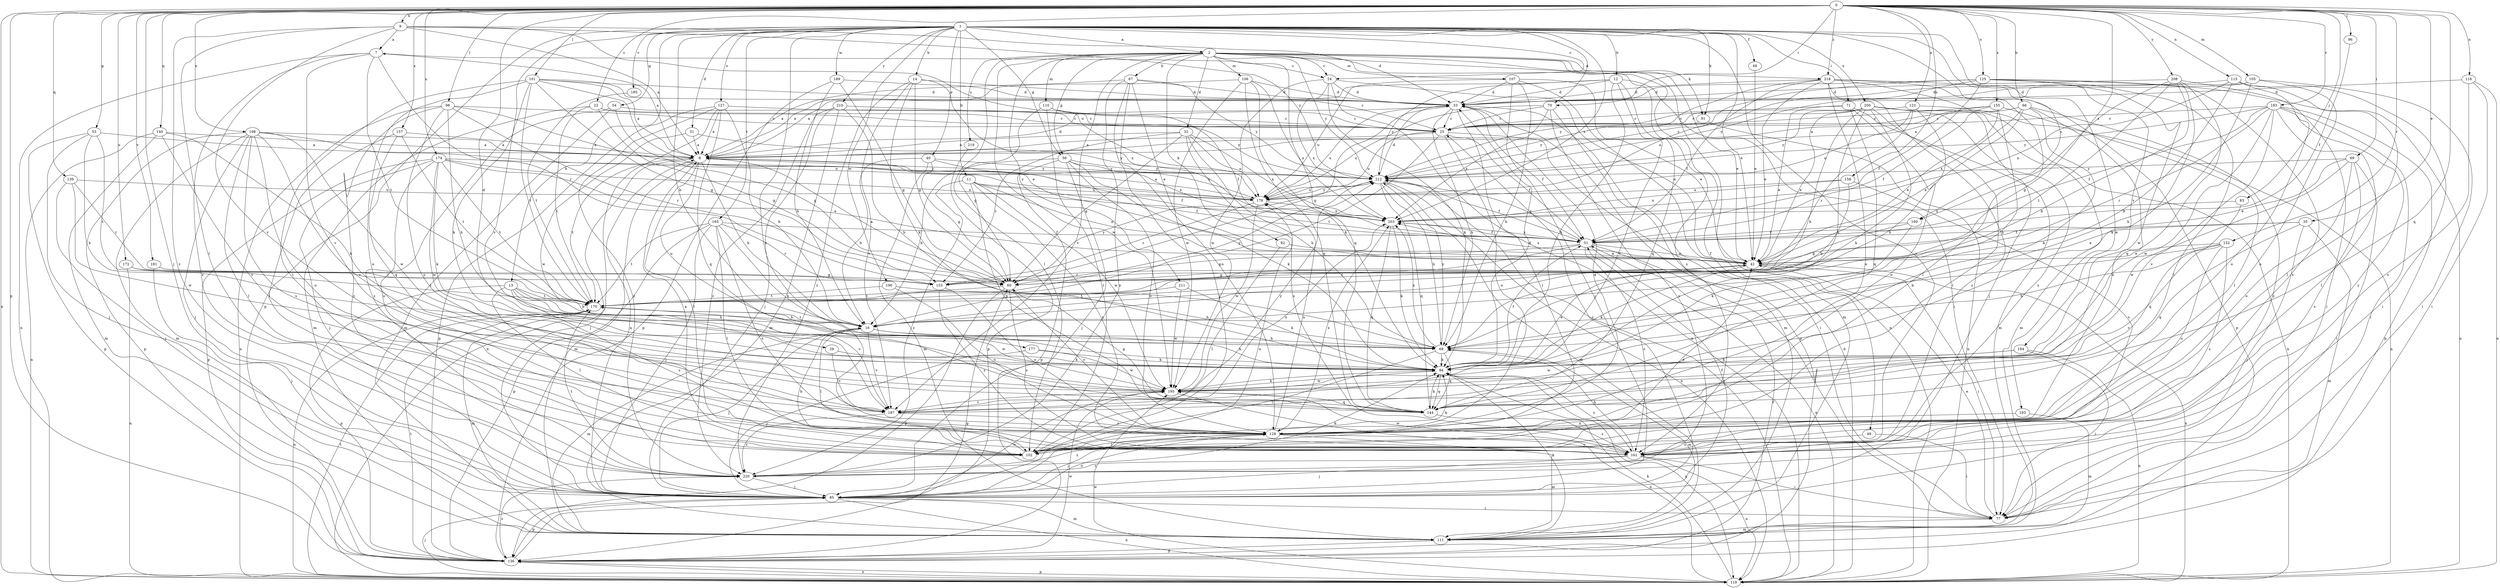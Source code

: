strict digraph  {
0;
1;
2;
7;
8;
9;
11;
12;
13;
14;
16;
22;
24;
25;
29;
31;
32;
33;
35;
40;
42;
48;
49;
51;
53;
54;
56;
60;
66;
67;
68;
69;
70;
71;
77;
83;
85;
91;
92;
94;
96;
98;
101;
102;
105;
106;
107;
110;
111;
115;
116;
119;
123;
125;
127;
128;
136;
139;
140;
144;
152;
153;
155;
157;
158;
160;
161;
165;
170;
172;
174;
177;
178;
181;
183;
184;
185;
187;
189;
190;
193;
195;
198;
200;
203;
208;
210;
211;
212;
218;
219;
220;
0 -> 9  [label=b];
0 -> 22  [label=c];
0 -> 29  [label=d];
0 -> 35  [label=e];
0 -> 53  [label=g];
0 -> 66  [label=h];
0 -> 69  [label=i];
0 -> 70  [label=i];
0 -> 83  [label=j];
0 -> 85  [label=j];
0 -> 96  [label=l];
0 -> 98  [label=l];
0 -> 101  [label=l];
0 -> 105  [label=m];
0 -> 115  [label=n];
0 -> 116  [label=n];
0 -> 119  [label=n];
0 -> 123  [label=o];
0 -> 125  [label=o];
0 -> 136  [label=p];
0 -> 139  [label=q];
0 -> 140  [label=q];
0 -> 144  [label=q];
0 -> 152  [label=r];
0 -> 155  [label=s];
0 -> 157  [label=s];
0 -> 158  [label=s];
0 -> 160  [label=s];
0 -> 172  [label=u];
0 -> 174  [label=u];
0 -> 181  [label=v];
0 -> 183  [label=v];
0 -> 198  [label=x];
0 -> 208  [label=y];
0 -> 218  [label=z];
1 -> 2  [label=a];
1 -> 11  [label=b];
1 -> 12  [label=b];
1 -> 13  [label=b];
1 -> 14  [label=b];
1 -> 16  [label=b];
1 -> 24  [label=c];
1 -> 31  [label=d];
1 -> 40  [label=e];
1 -> 42  [label=e];
1 -> 48  [label=f];
1 -> 54  [label=g];
1 -> 56  [label=g];
1 -> 70  [label=i];
1 -> 71  [label=i];
1 -> 91  [label=k];
1 -> 127  [label=o];
1 -> 128  [label=o];
1 -> 136  [label=p];
1 -> 160  [label=s];
1 -> 161  [label=s];
1 -> 165  [label=t];
1 -> 184  [label=v];
1 -> 185  [label=v];
1 -> 187  [label=v];
1 -> 189  [label=w];
1 -> 190  [label=w];
1 -> 193  [label=w];
1 -> 200  [label=x];
1 -> 203  [label=x];
1 -> 210  [label=y];
2 -> 24  [label=c];
2 -> 32  [label=d];
2 -> 42  [label=e];
2 -> 49  [label=f];
2 -> 56  [label=g];
2 -> 67  [label=h];
2 -> 91  [label=k];
2 -> 92  [label=k];
2 -> 102  [label=l];
2 -> 106  [label=m];
2 -> 107  [label=m];
2 -> 110  [label=m];
2 -> 119  [label=n];
2 -> 144  [label=q];
2 -> 161  [label=s];
2 -> 187  [label=v];
2 -> 195  [label=w];
2 -> 211  [label=y];
2 -> 212  [label=y];
2 -> 218  [label=z];
2 -> 219  [label=z];
7 -> 24  [label=c];
7 -> 119  [label=n];
7 -> 153  [label=r];
7 -> 170  [label=t];
7 -> 187  [label=v];
7 -> 220  [label=z];
8 -> 7  [label=a];
8 -> 16  [label=b];
8 -> 33  [label=d];
8 -> 51  [label=f];
8 -> 85  [label=j];
8 -> 102  [label=l];
8 -> 111  [label=m];
8 -> 170  [label=t];
8 -> 177  [label=u];
8 -> 212  [label=y];
9 -> 7  [label=a];
9 -> 8  [label=a];
9 -> 33  [label=d];
9 -> 102  [label=l];
9 -> 178  [label=u];
9 -> 187  [label=v];
9 -> 212  [label=y];
9 -> 220  [label=z];
11 -> 42  [label=e];
11 -> 51  [label=f];
11 -> 144  [label=q];
11 -> 161  [label=s];
11 -> 178  [label=u];
11 -> 195  [label=w];
11 -> 220  [label=z];
12 -> 8  [label=a];
12 -> 33  [label=d];
12 -> 77  [label=i];
12 -> 94  [label=k];
12 -> 144  [label=q];
12 -> 187  [label=v];
12 -> 212  [label=y];
13 -> 16  [label=b];
13 -> 68  [label=h];
13 -> 102  [label=l];
13 -> 136  [label=p];
13 -> 161  [label=s];
13 -> 170  [label=t];
13 -> 187  [label=v];
14 -> 33  [label=d];
14 -> 60  [label=g];
14 -> 94  [label=k];
14 -> 187  [label=v];
14 -> 203  [label=x];
14 -> 220  [label=z];
16 -> 68  [label=h];
16 -> 85  [label=j];
16 -> 94  [label=k];
16 -> 102  [label=l];
16 -> 111  [label=m];
16 -> 170  [label=t];
16 -> 187  [label=v];
22 -> 25  [label=c];
22 -> 60  [label=g];
22 -> 111  [label=m];
22 -> 170  [label=t];
22 -> 212  [label=y];
24 -> 33  [label=d];
24 -> 42  [label=e];
24 -> 94  [label=k];
24 -> 119  [label=n];
24 -> 195  [label=w];
24 -> 203  [label=x];
25 -> 8  [label=a];
25 -> 51  [label=f];
25 -> 77  [label=i];
25 -> 128  [label=o];
25 -> 170  [label=t];
25 -> 178  [label=u];
29 -> 94  [label=k];
29 -> 187  [label=v];
31 -> 8  [label=a];
31 -> 195  [label=w];
31 -> 212  [label=y];
32 -> 8  [label=a];
32 -> 60  [label=g];
32 -> 68  [label=h];
32 -> 153  [label=r];
32 -> 161  [label=s];
32 -> 178  [label=u];
32 -> 203  [label=x];
33 -> 25  [label=c];
33 -> 51  [label=f];
33 -> 60  [label=g];
33 -> 68  [label=h];
33 -> 102  [label=l];
33 -> 136  [label=p];
33 -> 178  [label=u];
35 -> 42  [label=e];
35 -> 51  [label=f];
35 -> 85  [label=j];
35 -> 111  [label=m];
35 -> 144  [label=q];
40 -> 16  [label=b];
40 -> 60  [label=g];
40 -> 111  [label=m];
40 -> 178  [label=u];
40 -> 212  [label=y];
42 -> 60  [label=g];
42 -> 77  [label=i];
42 -> 94  [label=k];
42 -> 119  [label=n];
42 -> 153  [label=r];
42 -> 203  [label=x];
48 -> 42  [label=e];
49 -> 77  [label=i];
49 -> 161  [label=s];
51 -> 42  [label=e];
51 -> 60  [label=g];
51 -> 77  [label=i];
51 -> 119  [label=n];
51 -> 161  [label=s];
51 -> 170  [label=t];
51 -> 203  [label=x];
51 -> 212  [label=y];
53 -> 8  [label=a];
53 -> 68  [label=h];
53 -> 85  [label=j];
53 -> 136  [label=p];
53 -> 170  [label=t];
54 -> 25  [label=c];
54 -> 60  [label=g];
54 -> 111  [label=m];
54 -> 220  [label=z];
56 -> 16  [label=b];
56 -> 85  [label=j];
56 -> 94  [label=k];
56 -> 128  [label=o];
56 -> 136  [label=p];
56 -> 203  [label=x];
56 -> 212  [label=y];
60 -> 8  [label=a];
60 -> 128  [label=o];
60 -> 136  [label=p];
60 -> 161  [label=s];
60 -> 170  [label=t];
60 -> 212  [label=y];
66 -> 8  [label=a];
66 -> 25  [label=c];
66 -> 42  [label=e];
66 -> 94  [label=k];
66 -> 128  [label=o];
66 -> 203  [label=x];
66 -> 220  [label=z];
67 -> 8  [label=a];
67 -> 33  [label=d];
67 -> 42  [label=e];
67 -> 85  [label=j];
67 -> 128  [label=o];
67 -> 212  [label=y];
67 -> 220  [label=z];
68 -> 94  [label=k];
68 -> 102  [label=l];
68 -> 111  [label=m];
68 -> 144  [label=q];
68 -> 203  [label=x];
68 -> 212  [label=y];
69 -> 42  [label=e];
69 -> 77  [label=i];
69 -> 128  [label=o];
69 -> 161  [label=s];
69 -> 195  [label=w];
69 -> 212  [label=y];
70 -> 25  [label=c];
70 -> 111  [label=m];
70 -> 178  [label=u];
70 -> 203  [label=x];
70 -> 220  [label=z];
71 -> 25  [label=c];
71 -> 42  [label=e];
71 -> 111  [label=m];
71 -> 128  [label=o];
71 -> 144  [label=q];
77 -> 42  [label=e];
77 -> 111  [label=m];
83 -> 144  [label=q];
83 -> 203  [label=x];
85 -> 8  [label=a];
85 -> 25  [label=c];
85 -> 51  [label=f];
85 -> 77  [label=i];
85 -> 111  [label=m];
85 -> 119  [label=n];
85 -> 128  [label=o];
85 -> 136  [label=p];
85 -> 178  [label=u];
85 -> 195  [label=w];
91 -> 119  [label=n];
91 -> 212  [label=y];
92 -> 42  [label=e];
92 -> 102  [label=l];
94 -> 33  [label=d];
94 -> 42  [label=e];
94 -> 51  [label=f];
94 -> 119  [label=n];
94 -> 144  [label=q];
94 -> 161  [label=s];
94 -> 195  [label=w];
96 -> 51  [label=f];
98 -> 25  [label=c];
98 -> 68  [label=h];
98 -> 119  [label=n];
98 -> 128  [label=o];
98 -> 153  [label=r];
98 -> 178  [label=u];
98 -> 220  [label=z];
101 -> 8  [label=a];
101 -> 25  [label=c];
101 -> 33  [label=d];
101 -> 42  [label=e];
101 -> 60  [label=g];
101 -> 94  [label=k];
101 -> 102  [label=l];
101 -> 128  [label=o];
101 -> 170  [label=t];
102 -> 8  [label=a];
102 -> 16  [label=b];
102 -> 42  [label=e];
102 -> 94  [label=k];
105 -> 33  [label=d];
105 -> 68  [label=h];
105 -> 77  [label=i];
105 -> 128  [label=o];
105 -> 212  [label=y];
106 -> 8  [label=a];
106 -> 33  [label=d];
106 -> 94  [label=k];
106 -> 144  [label=q];
106 -> 195  [label=w];
106 -> 203  [label=x];
107 -> 33  [label=d];
107 -> 42  [label=e];
107 -> 68  [label=h];
107 -> 85  [label=j];
107 -> 111  [label=m];
107 -> 178  [label=u];
110 -> 25  [label=c];
110 -> 51  [label=f];
110 -> 60  [label=g];
110 -> 102  [label=l];
111 -> 94  [label=k];
111 -> 136  [label=p];
115 -> 16  [label=b];
115 -> 33  [label=d];
115 -> 77  [label=i];
115 -> 102  [label=l];
115 -> 128  [label=o];
115 -> 203  [label=x];
116 -> 33  [label=d];
116 -> 77  [label=i];
116 -> 119  [label=n];
116 -> 161  [label=s];
119 -> 33  [label=d];
119 -> 85  [label=j];
119 -> 94  [label=k];
119 -> 136  [label=p];
119 -> 170  [label=t];
119 -> 195  [label=w];
119 -> 212  [label=y];
123 -> 25  [label=c];
123 -> 68  [label=h];
123 -> 119  [label=n];
123 -> 153  [label=r];
123 -> 178  [label=u];
125 -> 33  [label=d];
125 -> 51  [label=f];
125 -> 102  [label=l];
125 -> 119  [label=n];
125 -> 161  [label=s];
125 -> 178  [label=u];
125 -> 195  [label=w];
125 -> 212  [label=y];
127 -> 8  [label=a];
127 -> 16  [label=b];
127 -> 25  [label=c];
127 -> 119  [label=n];
127 -> 136  [label=p];
127 -> 144  [label=q];
127 -> 220  [label=z];
128 -> 33  [label=d];
128 -> 85  [label=j];
128 -> 102  [label=l];
128 -> 111  [label=m];
128 -> 161  [label=s];
128 -> 178  [label=u];
128 -> 203  [label=x];
128 -> 220  [label=z];
136 -> 51  [label=f];
136 -> 60  [label=g];
136 -> 119  [label=n];
136 -> 170  [label=t];
136 -> 195  [label=w];
136 -> 220  [label=z];
139 -> 85  [label=j];
139 -> 153  [label=r];
139 -> 178  [label=u];
139 -> 195  [label=w];
140 -> 8  [label=a];
140 -> 94  [label=k];
140 -> 111  [label=m];
140 -> 119  [label=n];
140 -> 187  [label=v];
144 -> 60  [label=g];
144 -> 94  [label=k];
144 -> 161  [label=s];
152 -> 16  [label=b];
152 -> 42  [label=e];
152 -> 68  [label=h];
152 -> 128  [label=o];
152 -> 161  [label=s];
152 -> 187  [label=v];
153 -> 128  [label=o];
153 -> 161  [label=s];
155 -> 8  [label=a];
155 -> 25  [label=c];
155 -> 42  [label=e];
155 -> 51  [label=f];
155 -> 68  [label=h];
155 -> 102  [label=l];
157 -> 8  [label=a];
157 -> 102  [label=l];
157 -> 144  [label=q];
157 -> 170  [label=t];
158 -> 16  [label=b];
158 -> 161  [label=s];
158 -> 178  [label=u];
158 -> 203  [label=x];
160 -> 51  [label=f];
160 -> 60  [label=g];
160 -> 94  [label=k];
161 -> 68  [label=h];
161 -> 77  [label=i];
161 -> 85  [label=j];
161 -> 119  [label=n];
161 -> 195  [label=w];
161 -> 220  [label=z];
165 -> 51  [label=f];
165 -> 85  [label=j];
165 -> 94  [label=k];
165 -> 102  [label=l];
165 -> 136  [label=p];
165 -> 153  [label=r];
165 -> 161  [label=s];
165 -> 170  [label=t];
170 -> 16  [label=b];
170 -> 111  [label=m];
170 -> 119  [label=n];
170 -> 195  [label=w];
170 -> 212  [label=y];
172 -> 119  [label=n];
172 -> 153  [label=r];
172 -> 170  [label=t];
174 -> 42  [label=e];
174 -> 85  [label=j];
174 -> 94  [label=k];
174 -> 128  [label=o];
174 -> 136  [label=p];
174 -> 170  [label=t];
174 -> 195  [label=w];
174 -> 203  [label=x];
174 -> 212  [label=y];
177 -> 85  [label=j];
177 -> 94  [label=k];
177 -> 195  [label=w];
178 -> 8  [label=a];
178 -> 153  [label=r];
178 -> 195  [label=w];
178 -> 203  [label=x];
178 -> 212  [label=y];
181 -> 60  [label=g];
181 -> 85  [label=j];
183 -> 25  [label=c];
183 -> 51  [label=f];
183 -> 77  [label=i];
183 -> 102  [label=l];
183 -> 136  [label=p];
183 -> 153  [label=r];
183 -> 161  [label=s];
183 -> 187  [label=v];
183 -> 195  [label=w];
183 -> 212  [label=y];
184 -> 77  [label=i];
184 -> 94  [label=k];
184 -> 119  [label=n];
184 -> 195  [label=w];
185 -> 170  [label=t];
187 -> 128  [label=o];
187 -> 203  [label=x];
187 -> 212  [label=y];
187 -> 220  [label=z];
189 -> 16  [label=b];
189 -> 33  [label=d];
189 -> 60  [label=g];
189 -> 136  [label=p];
190 -> 68  [label=h];
190 -> 128  [label=o];
190 -> 170  [label=t];
193 -> 111  [label=m];
193 -> 128  [label=o];
195 -> 94  [label=k];
195 -> 119  [label=n];
195 -> 144  [label=q];
195 -> 187  [label=v];
198 -> 8  [label=a];
198 -> 85  [label=j];
198 -> 102  [label=l];
198 -> 111  [label=m];
198 -> 128  [label=o];
198 -> 136  [label=p];
198 -> 161  [label=s];
198 -> 178  [label=u];
198 -> 187  [label=v];
198 -> 195  [label=w];
200 -> 16  [label=b];
200 -> 25  [label=c];
200 -> 42  [label=e];
200 -> 68  [label=h];
200 -> 94  [label=k];
200 -> 102  [label=l];
200 -> 111  [label=m];
200 -> 119  [label=n];
200 -> 161  [label=s];
200 -> 212  [label=y];
203 -> 51  [label=f];
203 -> 94  [label=k];
203 -> 144  [label=q];
208 -> 16  [label=b];
208 -> 33  [label=d];
208 -> 60  [label=g];
208 -> 77  [label=i];
208 -> 94  [label=k];
208 -> 144  [label=q];
208 -> 170  [label=t];
210 -> 25  [label=c];
210 -> 68  [label=h];
210 -> 85  [label=j];
210 -> 111  [label=m];
210 -> 220  [label=z];
211 -> 94  [label=k];
211 -> 170  [label=t];
211 -> 195  [label=w];
212 -> 33  [label=d];
212 -> 51  [label=f];
212 -> 68  [label=h];
212 -> 111  [label=m];
212 -> 119  [label=n];
212 -> 144  [label=q];
212 -> 178  [label=u];
218 -> 33  [label=d];
218 -> 42  [label=e];
218 -> 51  [label=f];
218 -> 85  [label=j];
218 -> 102  [label=l];
218 -> 128  [label=o];
218 -> 136  [label=p];
218 -> 212  [label=y];
218 -> 220  [label=z];
219 -> 136  [label=p];
220 -> 85  [label=j];
220 -> 94  [label=k];
220 -> 170  [label=t];
}
